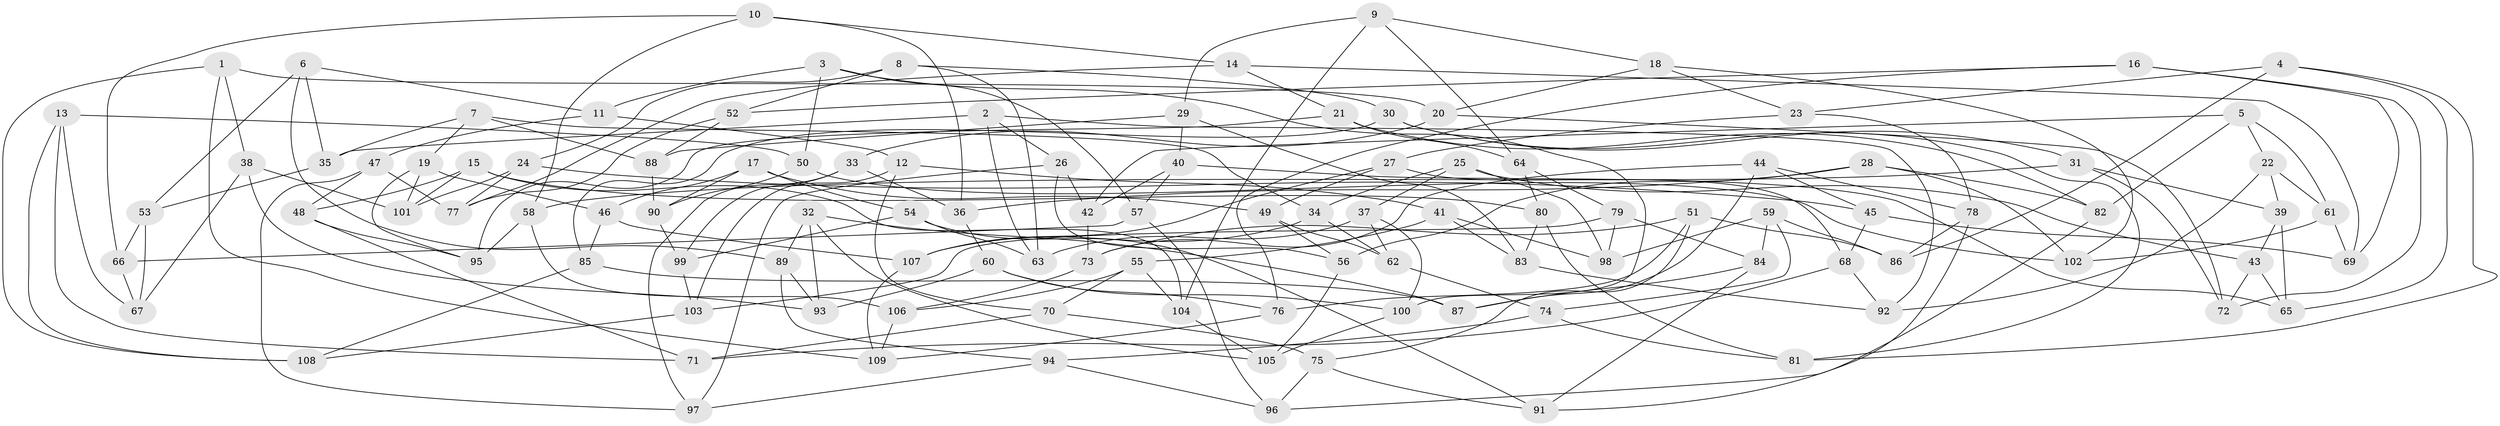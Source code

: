 // Generated by graph-tools (version 1.1) at 2025/50/03/09/25 03:50:56]
// undirected, 109 vertices, 218 edges
graph export_dot {
graph [start="1"]
  node [color=gray90,style=filled];
  1;
  2;
  3;
  4;
  5;
  6;
  7;
  8;
  9;
  10;
  11;
  12;
  13;
  14;
  15;
  16;
  17;
  18;
  19;
  20;
  21;
  22;
  23;
  24;
  25;
  26;
  27;
  28;
  29;
  30;
  31;
  32;
  33;
  34;
  35;
  36;
  37;
  38;
  39;
  40;
  41;
  42;
  43;
  44;
  45;
  46;
  47;
  48;
  49;
  50;
  51;
  52;
  53;
  54;
  55;
  56;
  57;
  58;
  59;
  60;
  61;
  62;
  63;
  64;
  65;
  66;
  67;
  68;
  69;
  70;
  71;
  72;
  73;
  74;
  75;
  76;
  77;
  78;
  79;
  80;
  81;
  82;
  83;
  84;
  85;
  86;
  87;
  88;
  89;
  90;
  91;
  92;
  93;
  94;
  95;
  96;
  97;
  98;
  99;
  100;
  101;
  102;
  103;
  104;
  105;
  106;
  107;
  108;
  109;
  1 -- 109;
  1 -- 20;
  1 -- 38;
  1 -- 108;
  2 -- 92;
  2 -- 35;
  2 -- 63;
  2 -- 26;
  3 -- 11;
  3 -- 100;
  3 -- 57;
  3 -- 50;
  4 -- 81;
  4 -- 86;
  4 -- 23;
  4 -- 65;
  5 -- 61;
  5 -- 22;
  5 -- 82;
  5 -- 42;
  6 -- 53;
  6 -- 89;
  6 -- 11;
  6 -- 35;
  7 -- 34;
  7 -- 35;
  7 -- 19;
  7 -- 88;
  8 -- 52;
  8 -- 24;
  8 -- 30;
  8 -- 63;
  9 -- 18;
  9 -- 104;
  9 -- 64;
  9 -- 29;
  10 -- 14;
  10 -- 58;
  10 -- 36;
  10 -- 66;
  11 -- 47;
  11 -- 12;
  12 -- 70;
  12 -- 41;
  12 -- 103;
  13 -- 50;
  13 -- 67;
  13 -- 108;
  13 -- 71;
  14 -- 77;
  14 -- 69;
  14 -- 21;
  15 -- 48;
  15 -- 80;
  15 -- 101;
  15 -- 104;
  16 -- 76;
  16 -- 52;
  16 -- 72;
  16 -- 69;
  17 -- 46;
  17 -- 54;
  17 -- 49;
  17 -- 90;
  18 -- 20;
  18 -- 102;
  18 -- 23;
  19 -- 101;
  19 -- 95;
  19 -- 46;
  20 -- 33;
  20 -- 72;
  21 -- 82;
  21 -- 95;
  21 -- 64;
  22 -- 92;
  22 -- 61;
  22 -- 39;
  23 -- 27;
  23 -- 78;
  24 -- 45;
  24 -- 101;
  24 -- 77;
  25 -- 34;
  25 -- 43;
  25 -- 98;
  25 -- 37;
  26 -- 97;
  26 -- 56;
  26 -- 42;
  27 -- 49;
  27 -- 68;
  27 -- 107;
  28 -- 36;
  28 -- 56;
  28 -- 82;
  28 -- 102;
  29 -- 88;
  29 -- 83;
  29 -- 40;
  30 -- 81;
  30 -- 31;
  30 -- 85;
  31 -- 72;
  31 -- 58;
  31 -- 39;
  32 -- 89;
  32 -- 87;
  32 -- 105;
  32 -- 93;
  33 -- 99;
  33 -- 97;
  33 -- 36;
  34 -- 107;
  34 -- 62;
  35 -- 53;
  36 -- 60;
  37 -- 62;
  37 -- 63;
  37 -- 100;
  38 -- 101;
  38 -- 67;
  38 -- 93;
  39 -- 43;
  39 -- 65;
  40 -- 65;
  40 -- 57;
  40 -- 42;
  41 -- 55;
  41 -- 98;
  41 -- 83;
  42 -- 73;
  43 -- 72;
  43 -- 65;
  44 -- 78;
  44 -- 45;
  44 -- 87;
  44 -- 73;
  45 -- 69;
  45 -- 68;
  46 -- 85;
  46 -- 107;
  47 -- 48;
  47 -- 97;
  47 -- 77;
  48 -- 95;
  48 -- 71;
  49 -- 56;
  49 -- 62;
  50 -- 90;
  50 -- 102;
  51 -- 76;
  51 -- 86;
  51 -- 73;
  51 -- 75;
  52 -- 77;
  52 -- 88;
  53 -- 67;
  53 -- 66;
  54 -- 63;
  54 -- 99;
  54 -- 91;
  55 -- 106;
  55 -- 70;
  55 -- 104;
  56 -- 105;
  57 -- 66;
  57 -- 96;
  58 -- 106;
  58 -- 95;
  59 -- 74;
  59 -- 84;
  59 -- 86;
  59 -- 98;
  60 -- 76;
  60 -- 93;
  60 -- 100;
  61 -- 102;
  61 -- 69;
  62 -- 74;
  64 -- 80;
  64 -- 79;
  66 -- 67;
  68 -- 92;
  68 -- 71;
  70 -- 75;
  70 -- 71;
  73 -- 106;
  74 -- 81;
  74 -- 94;
  75 -- 96;
  75 -- 91;
  76 -- 109;
  78 -- 86;
  78 -- 91;
  79 -- 103;
  79 -- 84;
  79 -- 98;
  80 -- 81;
  80 -- 83;
  82 -- 96;
  83 -- 92;
  84 -- 91;
  84 -- 87;
  85 -- 108;
  85 -- 87;
  88 -- 90;
  89 -- 93;
  89 -- 94;
  90 -- 99;
  94 -- 97;
  94 -- 96;
  99 -- 103;
  100 -- 105;
  103 -- 108;
  104 -- 105;
  106 -- 109;
  107 -- 109;
}
